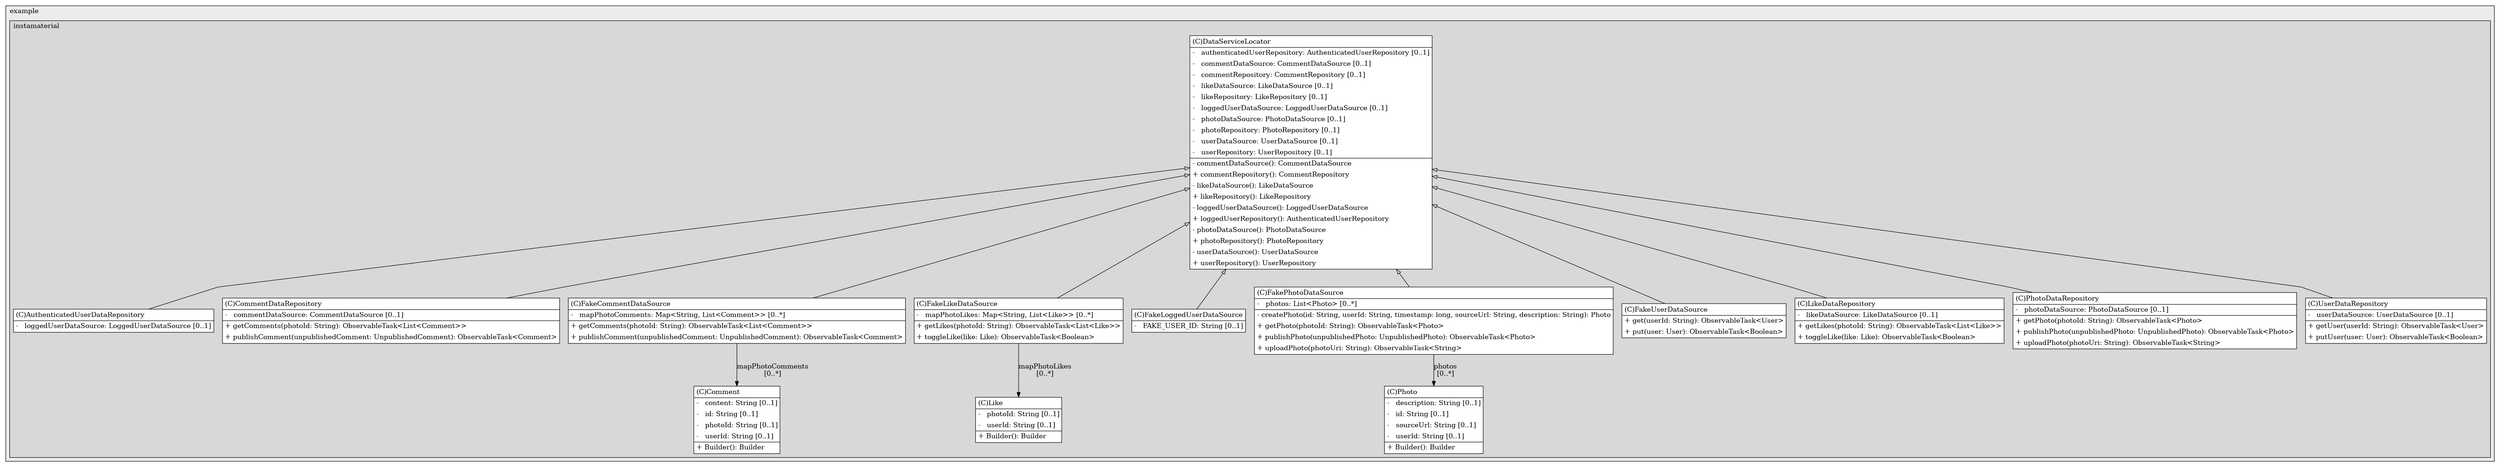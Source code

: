 @startuml

/' diagram meta data start
config=StructureConfiguration;
{
  "projectClassification": {
    "searchMode": "OpenProject", // OpenProject, AllProjects
    "includedProjects": "",
    "pathEndKeywords": "*.impl",
    "isClientPath": "",
    "isClientName": "",
    "isTestPath": "",
    "isTestName": "",
    "isMappingPath": "",
    "isMappingName": "",
    "isDataAccessPath": "",
    "isDataAccessName": "",
    "isDataStructurePath": "",
    "isDataStructureName": "",
    "isInterfaceStructuresPath": "",
    "isInterfaceStructuresName": "",
    "isEntryPointPath": "",
    "isEntryPointName": ""
  },
  "graphRestriction": {
    "classPackageExcludeFilter": "",
    "classPackageIncludeFilter": "",
    "classNameExcludeFilter": "",
    "classNameIncludeFilter": "",
    "methodNameExcludeFilter": "",
    "methodNameIncludeFilter": "",
    "removeByInheritance": "", // inheritance/annotation based filtering is done in a second step
    "removeByAnnotation": "",
    "removeByClassPackage": "", // cleanup the graph after inheritance/annotation based filtering is done
    "removeByClassName": "",
    "cutMappings": false,
    "cutEnum": true,
    "cutTests": true,
    "cutClient": true,
    "cutDataAccess": false,
    "cutInterfaceStructures": false,
    "cutDataStructures": false,
    "cutGetterAndSetter": true,
    "cutConstructors": true
  },
  "graphTraversal": {
    "forwardDepth": 6,
    "backwardDepth": 6,
    "classPackageExcludeFilter": "",
    "classPackageIncludeFilter": "",
    "classNameExcludeFilter": "",
    "classNameIncludeFilter": "",
    "methodNameExcludeFilter": "",
    "methodNameIncludeFilter": "",
    "hideMappings": false,
    "hideDataStructures": false,
    "hidePrivateMethods": true,
    "hideInterfaceCalls": true, // indirection: implementation -> interface (is hidden) -> implementation
    "onlyShowApplicationEntryPoints": false // root node is included
  },
  "details": {
    "aggregation": "GroupByClass", // ByClass, GroupByClass, None
    "showClassGenericTypes": true,
    "showMethods": true,
    "showMethodParameterNames": true,
    "showMethodParameterTypes": true,
    "showMethodReturnType": true,
    "showPackageLevels": 2,
    "showDetailedClassStructure": true
  },
  "rootClass": "com.example.instamaterial.data.locator.DataServiceLocator"
}
diagram meta data end '/



digraph g {
    rankdir="TB"
    splines=polyline
    

'nodes 
subgraph cluster_1322970774 { 
   	label=example
	labeljust=l
	fillcolor="#ececec"
	style=filled
   
   subgraph cluster_1627437186 { 
   	label=instamaterial
	labeljust=l
	fillcolor="#d8d8d8"
	style=filled
   
   AuthenticatedUserDataRepository950857610[
	label=<<TABLE BORDER="1" CELLBORDER="0" CELLPADDING="4" CELLSPACING="0">
<TR><TD ALIGN="LEFT" >(C)AuthenticatedUserDataRepository</TD></TR>
<HR/>
<TR><TD ALIGN="LEFT" >-   loggedUserDataSource: LoggedUserDataSource [0..1]</TD></TR>
</TABLE>>
	style=filled
	margin=0
	shape=plaintext
	fillcolor="#FFFFFF"
];

Comment273831292[
	label=<<TABLE BORDER="1" CELLBORDER="0" CELLPADDING="4" CELLSPACING="0">
<TR><TD ALIGN="LEFT" >(C)Comment</TD></TR>
<HR/>
<TR><TD ALIGN="LEFT" >-   content: String [0..1]</TD></TR>
<TR><TD ALIGN="LEFT" >-   id: String [0..1]</TD></TR>
<TR><TD ALIGN="LEFT" >-   photoId: String [0..1]</TD></TR>
<TR><TD ALIGN="LEFT" >-   userId: String [0..1]</TD></TR>
<HR/>
<TR><TD ALIGN="LEFT" >+ Builder(): Builder</TD></TR>
</TABLE>>
	style=filled
	margin=0
	shape=plaintext
	fillcolor="#FFFFFF"
];

CommentDataRepository1016930206[
	label=<<TABLE BORDER="1" CELLBORDER="0" CELLPADDING="4" CELLSPACING="0">
<TR><TD ALIGN="LEFT" >(C)CommentDataRepository</TD></TR>
<HR/>
<TR><TD ALIGN="LEFT" >-   commentDataSource: CommentDataSource [0..1]</TD></TR>
<HR/>
<TR><TD ALIGN="LEFT" >+ getComments(photoId: String): ObservableTask&lt;List&lt;Comment&gt;&gt;</TD></TR>
<TR><TD ALIGN="LEFT" >+ publishComment(unpublishedComment: UnpublishedComment): ObservableTask&lt;Comment&gt;</TD></TR>
</TABLE>>
	style=filled
	margin=0
	shape=plaintext
	fillcolor="#FFFFFF"
];

DataServiceLocator1384591793[
	label=<<TABLE BORDER="1" CELLBORDER="0" CELLPADDING="4" CELLSPACING="0">
<TR><TD ALIGN="LEFT" >(C)DataServiceLocator</TD></TR>
<HR/>
<TR><TD ALIGN="LEFT" >-   authenticatedUserRepository: AuthenticatedUserRepository [0..1]</TD></TR>
<TR><TD ALIGN="LEFT" >-   commentDataSource: CommentDataSource [0..1]</TD></TR>
<TR><TD ALIGN="LEFT" >-   commentRepository: CommentRepository [0..1]</TD></TR>
<TR><TD ALIGN="LEFT" >-   likeDataSource: LikeDataSource [0..1]</TD></TR>
<TR><TD ALIGN="LEFT" >-   likeRepository: LikeRepository [0..1]</TD></TR>
<TR><TD ALIGN="LEFT" >-   loggedUserDataSource: LoggedUserDataSource [0..1]</TD></TR>
<TR><TD ALIGN="LEFT" >-   photoDataSource: PhotoDataSource [0..1]</TD></TR>
<TR><TD ALIGN="LEFT" >-   photoRepository: PhotoRepository [0..1]</TD></TR>
<TR><TD ALIGN="LEFT" >-   userDataSource: UserDataSource [0..1]</TD></TR>
<TR><TD ALIGN="LEFT" >-   userRepository: UserRepository [0..1]</TD></TR>
<HR/>
<TR><TD ALIGN="LEFT" >- commentDataSource(): CommentDataSource</TD></TR>
<TR><TD ALIGN="LEFT" >+ commentRepository(): CommentRepository</TD></TR>
<TR><TD ALIGN="LEFT" >- likeDataSource(): LikeDataSource</TD></TR>
<TR><TD ALIGN="LEFT" >+ likeRepository(): LikeRepository</TD></TR>
<TR><TD ALIGN="LEFT" >- loggedUserDataSource(): LoggedUserDataSource</TD></TR>
<TR><TD ALIGN="LEFT" >+ loggedUserRepository(): AuthenticatedUserRepository</TD></TR>
<TR><TD ALIGN="LEFT" >- photoDataSource(): PhotoDataSource</TD></TR>
<TR><TD ALIGN="LEFT" >+ photoRepository(): PhotoRepository</TD></TR>
<TR><TD ALIGN="LEFT" >- userDataSource(): UserDataSource</TD></TR>
<TR><TD ALIGN="LEFT" >+ userRepository(): UserRepository</TD></TR>
</TABLE>>
	style=filled
	margin=0
	shape=plaintext
	fillcolor="#FFFFFF"
];

FakeCommentDataSource1016930206[
	label=<<TABLE BORDER="1" CELLBORDER="0" CELLPADDING="4" CELLSPACING="0">
<TR><TD ALIGN="LEFT" >(C)FakeCommentDataSource</TD></TR>
<HR/>
<TR><TD ALIGN="LEFT" >-   mapPhotoComments: Map&lt;String, List&lt;Comment&gt;&gt; [0..*]</TD></TR>
<HR/>
<TR><TD ALIGN="LEFT" >+ getComments(photoId: String): ObservableTask&lt;List&lt;Comment&gt;&gt;</TD></TR>
<TR><TD ALIGN="LEFT" >+ publishComment(unpublishedComment: UnpublishedComment): ObservableTask&lt;Comment&gt;</TD></TR>
</TABLE>>
	style=filled
	margin=0
	shape=plaintext
	fillcolor="#FFFFFF"
];

FakeLikeDataSource1660177292[
	label=<<TABLE BORDER="1" CELLBORDER="0" CELLPADDING="4" CELLSPACING="0">
<TR><TD ALIGN="LEFT" >(C)FakeLikeDataSource</TD></TR>
<HR/>
<TR><TD ALIGN="LEFT" >-   mapPhotoLikes: Map&lt;String, List&lt;Like&gt;&gt; [0..*]</TD></TR>
<HR/>
<TR><TD ALIGN="LEFT" >+ getLikes(photoId: String): ObservableTask&lt;List&lt;Like&gt;&gt;</TD></TR>
<TR><TD ALIGN="LEFT" >+ toggleLike(like: Like): ObservableTask&lt;Boolean&gt;</TD></TR>
</TABLE>>
	style=filled
	margin=0
	shape=plaintext
	fillcolor="#FFFFFF"
];

FakeLoggedUserDataSource950857610[
	label=<<TABLE BORDER="1" CELLBORDER="0" CELLPADDING="4" CELLSPACING="0">
<TR><TD ALIGN="LEFT" >(C)FakeLoggedUserDataSource</TD></TR>
<HR/>
<TR><TD ALIGN="LEFT" >-   FAKE_USER_ID: String [0..1]</TD></TR>
</TABLE>>
	style=filled
	margin=0
	shape=plaintext
	fillcolor="#FFFFFF"
];

FakePhotoDataSource77780213[
	label=<<TABLE BORDER="1" CELLBORDER="0" CELLPADDING="4" CELLSPACING="0">
<TR><TD ALIGN="LEFT" >(C)FakePhotoDataSource</TD></TR>
<HR/>
<TR><TD ALIGN="LEFT" >-   photos: List&lt;Photo&gt; [0..*]</TD></TR>
<HR/>
<TR><TD ALIGN="LEFT" >- createPhoto(id: String, userId: String, timestamp: long, sourceUrl: String, description: String): Photo</TD></TR>
<TR><TD ALIGN="LEFT" >+ getPhoto(photoId: String): ObservableTask&lt;Photo&gt;</TD></TR>
<TR><TD ALIGN="LEFT" >+ publishPhoto(unpublishedPhoto: UnpublishedPhoto): ObservableTask&lt;Photo&gt;</TD></TR>
<TR><TD ALIGN="LEFT" >+ uploadPhoto(photoUri: String): ObservableTask&lt;String&gt;</TD></TR>
</TABLE>>
	style=filled
	margin=0
	shape=plaintext
	fillcolor="#FFFFFF"
];

FakeUserDataSource1659899736[
	label=<<TABLE BORDER="1" CELLBORDER="0" CELLPADDING="4" CELLSPACING="0">
<TR><TD ALIGN="LEFT" >(C)FakeUserDataSource</TD></TR>
<HR/>
<TR><TD ALIGN="LEFT" >+ get(userId: String): ObservableTask&lt;User&gt;</TD></TR>
<TR><TD ALIGN="LEFT" >+ put(user: User): ObservableTask&lt;Boolean&gt;</TD></TR>
</TABLE>>
	style=filled
	margin=0
	shape=plaintext
	fillcolor="#FFFFFF"
];

Like273831292[
	label=<<TABLE BORDER="1" CELLBORDER="0" CELLPADDING="4" CELLSPACING="0">
<TR><TD ALIGN="LEFT" >(C)Like</TD></TR>
<HR/>
<TR><TD ALIGN="LEFT" >-   photoId: String [0..1]</TD></TR>
<TR><TD ALIGN="LEFT" >-   userId: String [0..1]</TD></TR>
<HR/>
<TR><TD ALIGN="LEFT" >+ Builder(): Builder</TD></TR>
</TABLE>>
	style=filled
	margin=0
	shape=plaintext
	fillcolor="#FFFFFF"
];

LikeDataRepository1660177292[
	label=<<TABLE BORDER="1" CELLBORDER="0" CELLPADDING="4" CELLSPACING="0">
<TR><TD ALIGN="LEFT" >(C)LikeDataRepository</TD></TR>
<HR/>
<TR><TD ALIGN="LEFT" >-   likeDataSource: LikeDataSource [0..1]</TD></TR>
<HR/>
<TR><TD ALIGN="LEFT" >+ getLikes(photoId: String): ObservableTask&lt;List&lt;Like&gt;&gt;</TD></TR>
<TR><TD ALIGN="LEFT" >+ toggleLike(like: Like): ObservableTask&lt;Boolean&gt;</TD></TR>
</TABLE>>
	style=filled
	margin=0
	shape=plaintext
	fillcolor="#FFFFFF"
];

Photo273831292[
	label=<<TABLE BORDER="1" CELLBORDER="0" CELLPADDING="4" CELLSPACING="0">
<TR><TD ALIGN="LEFT" >(C)Photo</TD></TR>
<HR/>
<TR><TD ALIGN="LEFT" >-   description: String [0..1]</TD></TR>
<TR><TD ALIGN="LEFT" >-   id: String [0..1]</TD></TR>
<TR><TD ALIGN="LEFT" >-   sourceUrl: String [0..1]</TD></TR>
<TR><TD ALIGN="LEFT" >-   userId: String [0..1]</TD></TR>
<HR/>
<TR><TD ALIGN="LEFT" >+ Builder(): Builder</TD></TR>
</TABLE>>
	style=filled
	margin=0
	shape=plaintext
	fillcolor="#FFFFFF"
];

PhotoDataRepository77780213[
	label=<<TABLE BORDER="1" CELLBORDER="0" CELLPADDING="4" CELLSPACING="0">
<TR><TD ALIGN="LEFT" >(C)PhotoDataRepository</TD></TR>
<HR/>
<TR><TD ALIGN="LEFT" >-   photoDataSource: PhotoDataSource [0..1]</TD></TR>
<HR/>
<TR><TD ALIGN="LEFT" >+ getPhoto(photoId: String): ObservableTask&lt;Photo&gt;</TD></TR>
<TR><TD ALIGN="LEFT" >+ publishPhoto(unpublishedPhoto: UnpublishedPhoto): ObservableTask&lt;Photo&gt;</TD></TR>
<TR><TD ALIGN="LEFT" >+ uploadPhoto(photoUri: String): ObservableTask&lt;String&gt;</TD></TR>
</TABLE>>
	style=filled
	margin=0
	shape=plaintext
	fillcolor="#FFFFFF"
];

UserDataRepository1659899736[
	label=<<TABLE BORDER="1" CELLBORDER="0" CELLPADDING="4" CELLSPACING="0">
<TR><TD ALIGN="LEFT" >(C)UserDataRepository</TD></TR>
<HR/>
<TR><TD ALIGN="LEFT" >-   userDataSource: UserDataSource [0..1]</TD></TR>
<HR/>
<TR><TD ALIGN="LEFT" >+ getUser(userId: String): ObservableTask&lt;User&gt;</TD></TR>
<TR><TD ALIGN="LEFT" >+ putUser(user: User): ObservableTask&lt;Boolean&gt;</TD></TR>
</TABLE>>
	style=filled
	margin=0
	shape=plaintext
	fillcolor="#FFFFFF"
];
} 
} 

'edges    
DataServiceLocator1384591793 -> AuthenticatedUserDataRepository950857610[arrowhead=none, arrowtail=empty, dir=both];
DataServiceLocator1384591793 -> CommentDataRepository1016930206[arrowhead=none, arrowtail=empty, dir=both];
DataServiceLocator1384591793 -> FakeCommentDataSource1016930206[arrowhead=none, arrowtail=empty, dir=both];
DataServiceLocator1384591793 -> FakeLikeDataSource1660177292[arrowhead=none, arrowtail=empty, dir=both];
DataServiceLocator1384591793 -> FakeLoggedUserDataSource950857610[arrowhead=none, arrowtail=empty, dir=both];
DataServiceLocator1384591793 -> FakePhotoDataSource77780213[arrowhead=none, arrowtail=empty, dir=both];
DataServiceLocator1384591793 -> FakeUserDataSource1659899736[arrowhead=none, arrowtail=empty, dir=both];
DataServiceLocator1384591793 -> LikeDataRepository1660177292[arrowhead=none, arrowtail=empty, dir=both];
DataServiceLocator1384591793 -> PhotoDataRepository77780213[arrowhead=none, arrowtail=empty, dir=both];
DataServiceLocator1384591793 -> UserDataRepository1659899736[arrowhead=none, arrowtail=empty, dir=both];
FakeCommentDataSource1016930206 -> Comment273831292[label="mapPhotoComments
[0..*]"];
FakeLikeDataSource1660177292 -> Like273831292[label="mapPhotoLikes
[0..*]"];
FakePhotoDataSource77780213 -> Photo273831292[label="photos
[0..*]"];
    
}
@enduml